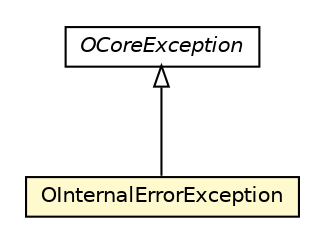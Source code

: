 #!/usr/local/bin/dot
#
# Class diagram 
# Generated by UMLGraph version R5_6-24-gf6e263 (http://www.umlgraph.org/)
#

digraph G {
	edge [fontname="Helvetica",fontsize=10,labelfontname="Helvetica",labelfontsize=10];
	node [fontname="Helvetica",fontsize=10,shape=plaintext];
	nodesep=0.25;
	ranksep=0.5;
	// com.orientechnologies.orient.core.exception.OCoreException
	c4144613 [label=<<table title="com.orientechnologies.orient.core.exception.OCoreException" border="0" cellborder="1" cellspacing="0" cellpadding="2" port="p" href="./OCoreException.html">
		<tr><td><table border="0" cellspacing="0" cellpadding="1">
<tr><td align="center" balign="center"><font face="Helvetica-Oblique"> OCoreException </font></td></tr>
		</table></td></tr>
		</table>>, URL="./OCoreException.html", fontname="Helvetica", fontcolor="black", fontsize=10.0];
	// com.orientechnologies.orient.core.exception.OInternalErrorException
	c4144643 [label=<<table title="com.orientechnologies.orient.core.exception.OInternalErrorException" border="0" cellborder="1" cellspacing="0" cellpadding="2" port="p" bgcolor="lemonChiffon" href="./OInternalErrorException.html">
		<tr><td><table border="0" cellspacing="0" cellpadding="1">
<tr><td align="center" balign="center"> OInternalErrorException </td></tr>
		</table></td></tr>
		</table>>, URL="./OInternalErrorException.html", fontname="Helvetica", fontcolor="black", fontsize=10.0];
	//com.orientechnologies.orient.core.exception.OInternalErrorException extends com.orientechnologies.orient.core.exception.OCoreException
	c4144613:p -> c4144643:p [dir=back,arrowtail=empty];
}

